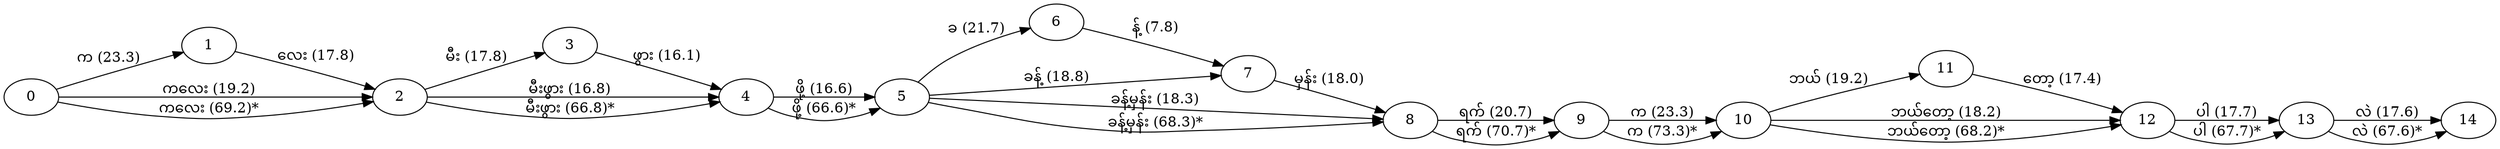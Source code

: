 digraph DAG {
  rankdir=LR;
  0 -> 1 [label="က (23.3)"];
  0 -> 2 [label="ကလေး (19.2)"];
  0 -> 2 [label="ကလေး (69.2)*"];
  1 -> 2 [label="လေး (17.8)"];
  2 -> 3 [label="မီး (17.8)"];
  2 -> 4 [label="မီးဖွား (16.8)"];
  2 -> 4 [label="မီးဖွား (66.8)*"];
  3 -> 4 [label="ဖွား (16.1)"];
  4 -> 5 [label="ဖို့ (16.6)"];
  4 -> 5 [label="ဖို့ (66.6)*"];
  5 -> 6 [label="ခ (21.7)"];
  5 -> 7 [label="ခန့် (18.8)"];
  5 -> 8 [label="ခန့်မှန်း (18.3)"];
  5 -> 8 [label="ခန့်မှန်း (68.3)*"];
  6 -> 7 [label="န့် (7.8)"];
  7 -> 8 [label="မှန်း (18.0)"];
  8 -> 9 [label="ရက် (20.7)"];
  8 -> 9 [label="ရက် (70.7)*"];
  9 -> 10 [label="က (23.3)"];
  9 -> 10 [label="က (73.3)*"];
  10 -> 11 [label="ဘယ် (19.2)"];
  10 -> 12 [label="ဘယ်တော့ (18.2)"];
  10 -> 12 [label="ဘယ်တော့ (68.2)*"];
  11 -> 12 [label="တော့ (17.4)"];
  12 -> 13 [label="ပါ (17.7)"];
  12 -> 13 [label="ပါ (67.7)*"];
  13 -> 14 [label="လဲ (17.6)"];
  13 -> 14 [label="လဲ (67.6)*"];
}